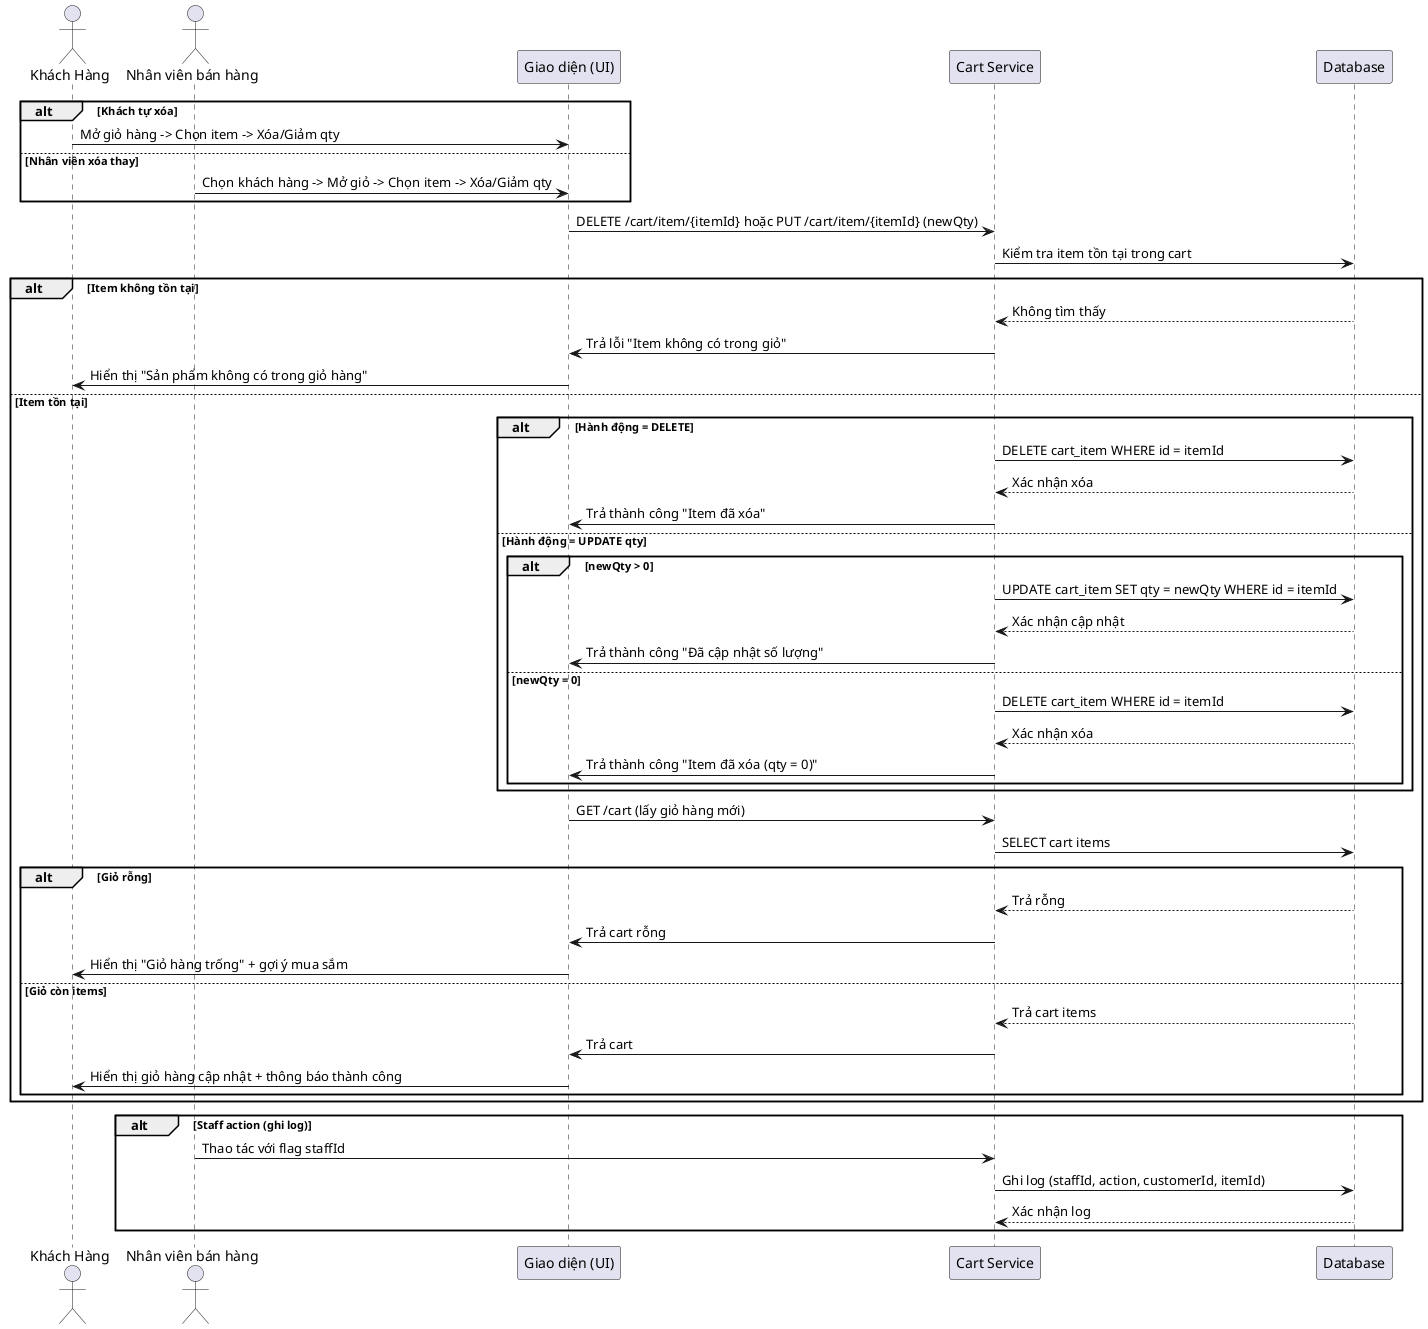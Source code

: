 @startuml xoa-san-pham-khoi-gio-hang
actor "Khách Hàng" as Customer
actor "Nhân viên bán hàng" as Staff
participant "Giao diện (UI)" as UI
participant "Cart Service" as Cart
participant "Database" as DB

alt Khách tự xóa
  Customer -> UI: Mở giỏ hàng -> Chọn item -> Xóa/Giảm qty
else Nhân viên xóa thay
  Staff -> UI: Chọn khách hàng -> Mở giỏ -> Chọn item -> Xóa/Giảm qty
end
UI -> Cart: DELETE /cart/item/{itemId} hoặc PUT /cart/item/{itemId} (newQty)
Cart -> DB: Kiểm tra item tồn tại trong cart
alt Item không tồn tại
  DB --> Cart: Không tìm thấy
  Cart -> UI: Trả lỗi "Item không có trong giỏ"
  UI -> Customer: Hiển thị "Sản phẩm không có trong giỏ hàng"
else Item tồn tại
  alt Hành động = DELETE
    Cart -> DB: DELETE cart_item WHERE id = itemId
    DB --> Cart: Xác nhận xóa
    Cart -> UI: Trả thành công "Item đã xóa"
  else Hành động = UPDATE qty
    alt newQty > 0
      Cart -> DB: UPDATE cart_item SET qty = newQty WHERE id = itemId
      DB --> Cart: Xác nhận cập nhật
      Cart -> UI: Trả thành công "Đã cập nhật số lượng"
    else newQty = 0
      Cart -> DB: DELETE cart_item WHERE id = itemId
      DB --> Cart: Xác nhận xóa
      Cart -> UI: Trả thành công "Item đã xóa (qty = 0)"
    end
  end
  UI -> Cart: GET /cart (lấy giỏ hàng mới)
  Cart -> DB: SELECT cart items
  alt Giỏ rỗng
    DB --> Cart: Trả rỗng
    Cart -> UI: Trả cart rỗng
    UI -> Customer: Hiển thị "Giỏ hàng trống" + gợi ý mua sắm
  else Giỏ còn items
    DB --> Cart: Trả cart items
    Cart -> UI: Trả cart
    UI -> Customer: Hiển thị giỏ hàng cập nhật + thông báo thành công
  end
end

alt Staff action (ghi log)
  Staff -> Cart: Thao tác với flag staffId
  Cart -> DB: Ghi log (staffId, action, customerId, itemId)
  DB --> Cart: Xác nhận log
end
@enduml